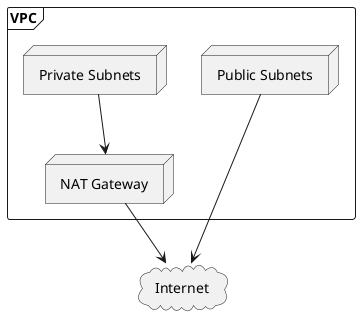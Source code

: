 @startuml
frame VPC {
  node PublicSubnets as "Public Subnets"
  node PrivateSubnets as "Private Subnets"
  node NAT as "NAT Gateway"
}
cloud Internet
PrivateSubnets --> NAT
NAT --> Internet
PublicSubnets --> Internet
@enduml